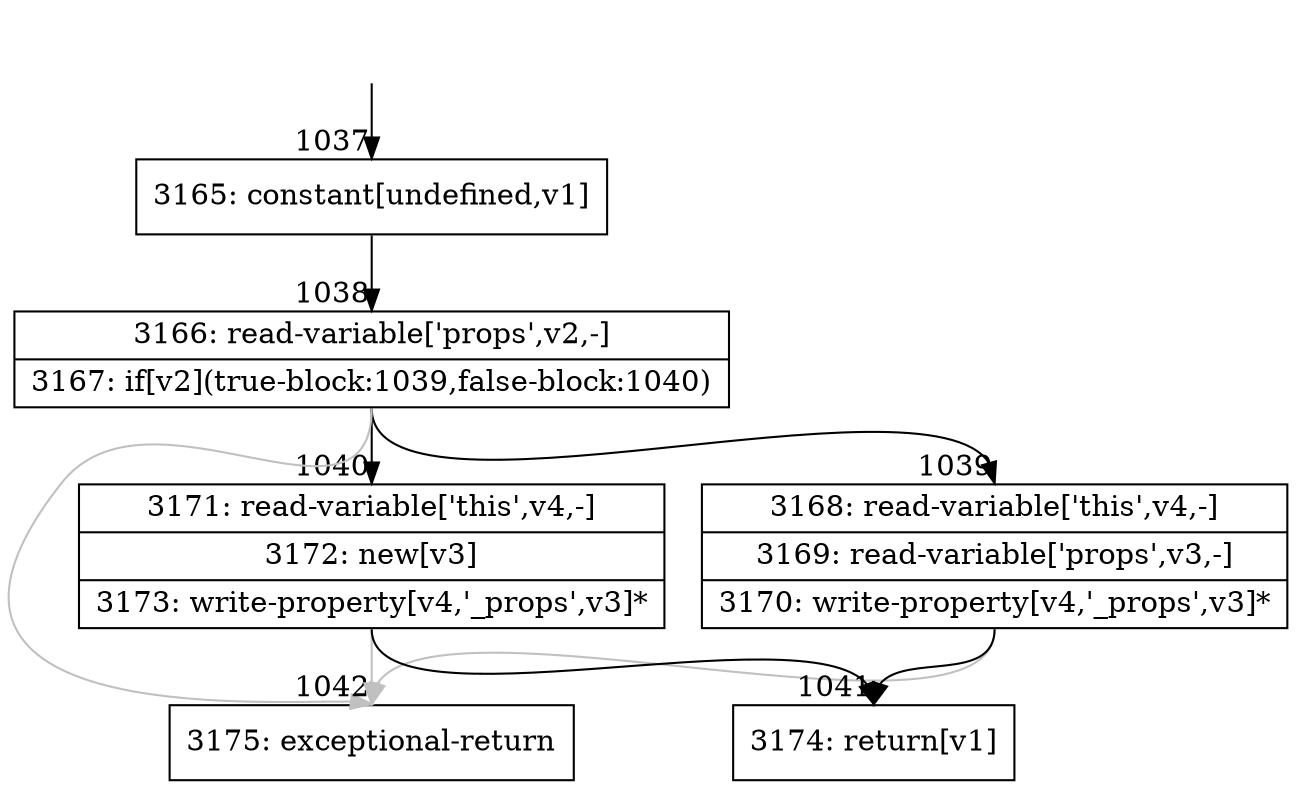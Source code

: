 digraph {
rankdir="TD"
BB_entry127[shape=none,label=""];
BB_entry127 -> BB1037 [tailport=s, headport=n, headlabel="    1037"]
BB1037 [shape=record label="{3165: constant[undefined,v1]}" ] 
BB1037 -> BB1038 [tailport=s, headport=n, headlabel="      1038"]
BB1038 [shape=record label="{3166: read-variable['props',v2,-]|3167: if[v2](true-block:1039,false-block:1040)}" ] 
BB1038 -> BB1039 [tailport=s, headport=n, headlabel="      1039"]
BB1038 -> BB1040 [tailport=s, headport=n, headlabel="      1040"]
BB1038 -> BB1042 [tailport=s, headport=n, color=gray, headlabel="      1042"]
BB1039 [shape=record label="{3168: read-variable['this',v4,-]|3169: read-variable['props',v3,-]|3170: write-property[v4,'_props',v3]*}" ] 
BB1039 -> BB1041 [tailport=s, headport=n, headlabel="      1041"]
BB1039 -> BB1042 [tailport=s, headport=n, color=gray]
BB1040 [shape=record label="{3171: read-variable['this',v4,-]|3172: new[v3]|3173: write-property[v4,'_props',v3]*}" ] 
BB1040 -> BB1041 [tailport=s, headport=n]
BB1040 -> BB1042 [tailport=s, headport=n, color=gray]
BB1041 [shape=record label="{3174: return[v1]}" ] 
BB1042 [shape=record label="{3175: exceptional-return}" ] 
//#$~ 1204
}
